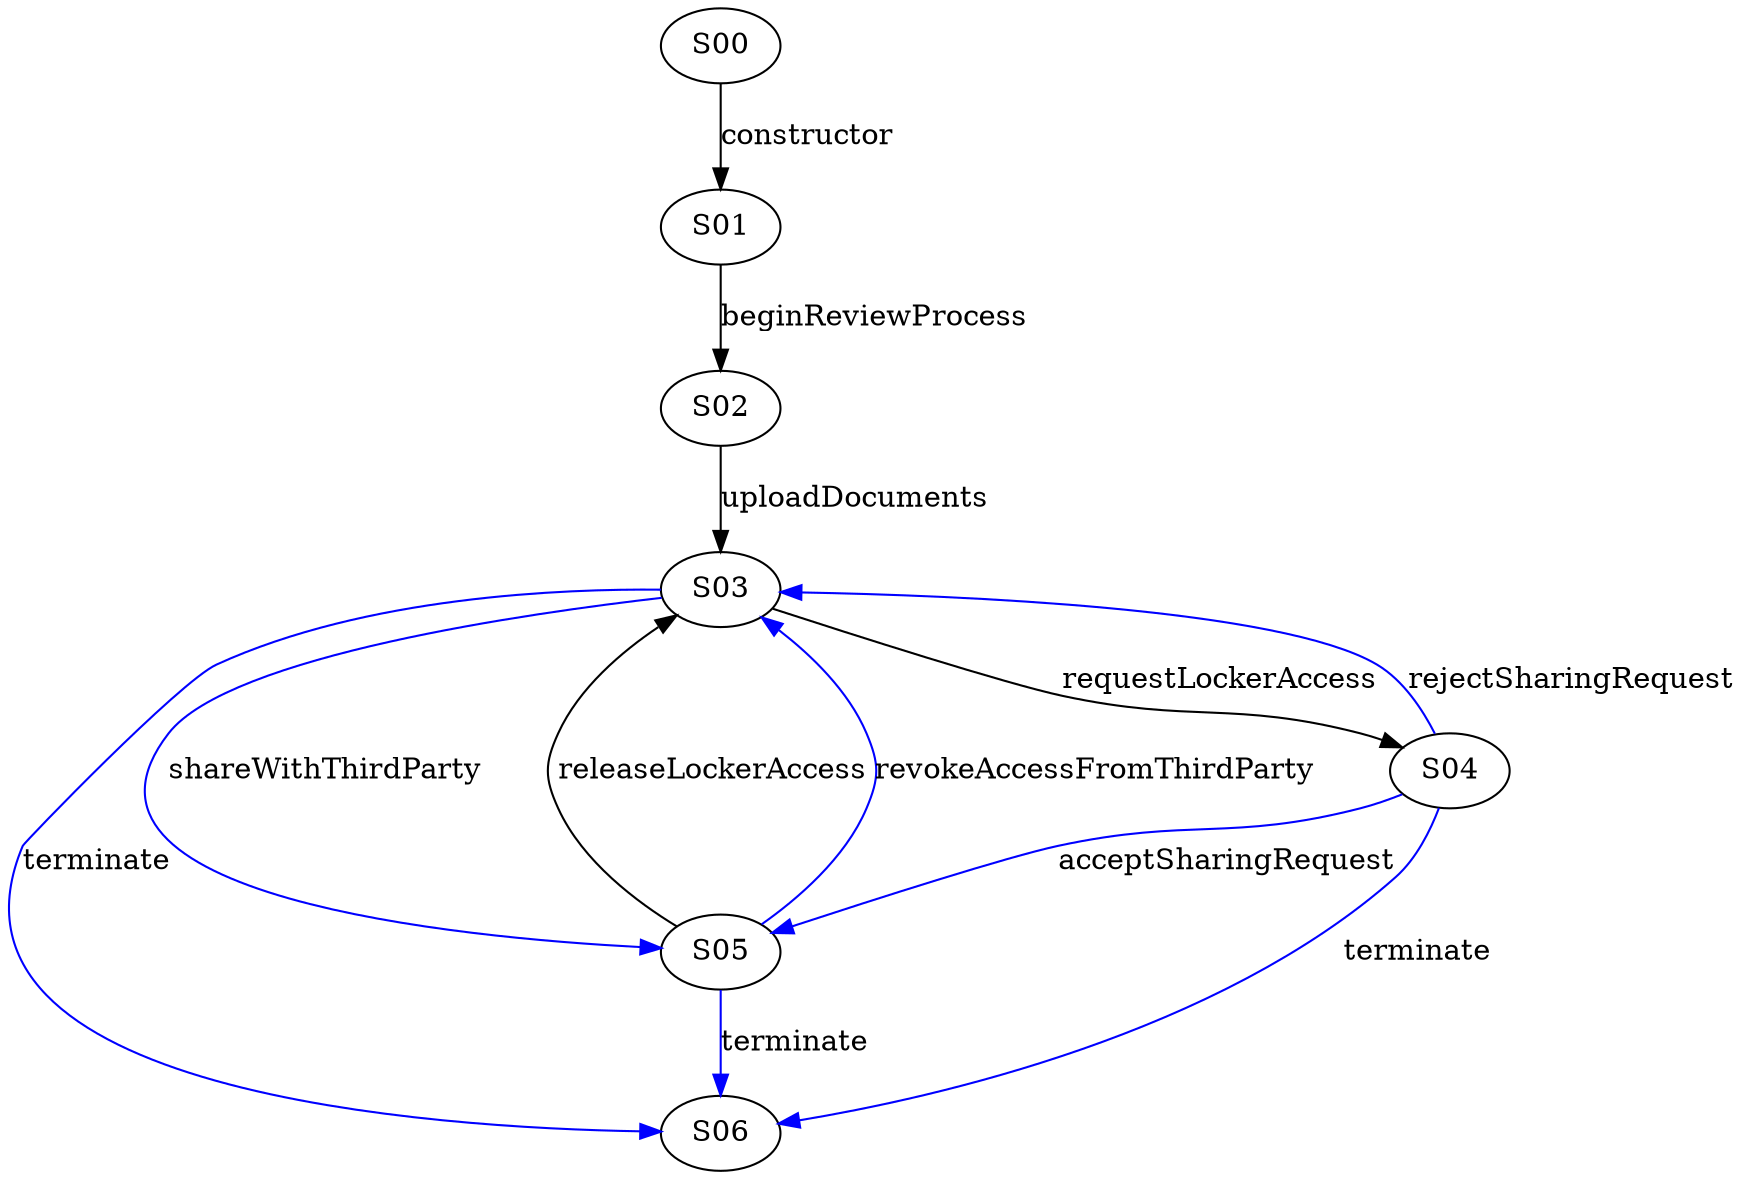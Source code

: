 digraph {

S03->S05 [label="shareWithThirdParty", style="", color="blue"]
S04->S05 [label="acceptSharingRequest", style="", color="blue"]
S02->S03 [label="uploadDocuments", style="", color="black"]
S00->S01 [label="constructor", style="", color="black"]
S05->S03 [label="releaseLockerAccess", style="", color="black"]
S05->S06 [label="terminate", style="", color="blue"]
S01->S02 [label="beginReviewProcess", style="", color="black"]
S04->S06 [label="terminate", style="", color="blue"]
S03->S04 [label="requestLockerAccess", style="", color="black"]
S04->S03 [label="rejectSharingRequest", style="", color="blue"]
S03->S06 [label="terminate", style="", color="blue"]
S05->S03 [label="revokeAccessFromThirdParty", style="", color="blue"]
}